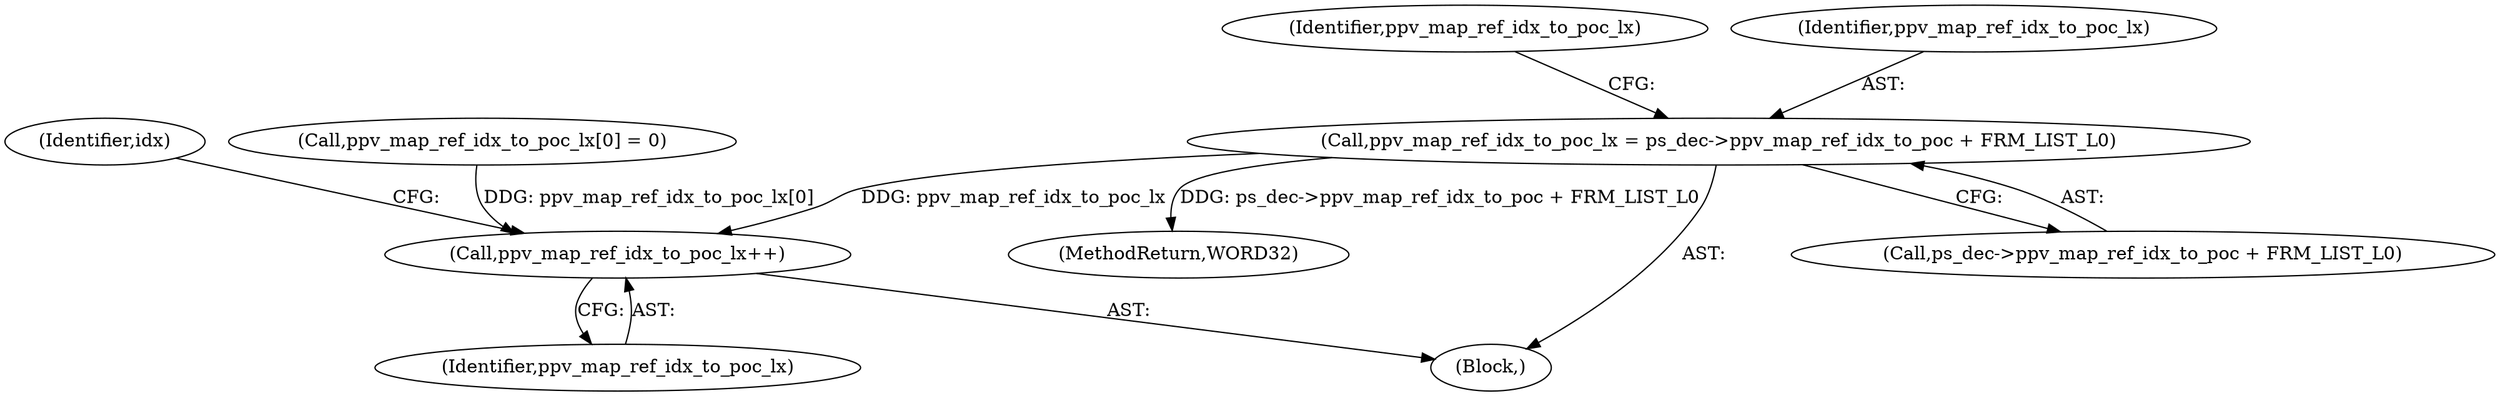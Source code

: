 digraph "0_Android_943323f1d9d3dd5c2634deb26cbe72343ca6b3db_0@integer" {
"1000482" [label="(Call,ppv_map_ref_idx_to_poc_lx = ps_dec->ppv_map_ref_idx_to_poc + FRM_LIST_L0)"];
"1000494" [label="(Call,ppv_map_ref_idx_to_poc_lx++)"];
"1001224" [label="(MethodReturn,WORD32)"];
"1000498" [label="(Identifier,idx)"];
"1000495" [label="(Identifier,ppv_map_ref_idx_to_poc_lx)"];
"1000491" [label="(Identifier,ppv_map_ref_idx_to_poc_lx)"];
"1000482" [label="(Call,ppv_map_ref_idx_to_poc_lx = ps_dec->ppv_map_ref_idx_to_poc + FRM_LIST_L0)"];
"1000483" [label="(Identifier,ppv_map_ref_idx_to_poc_lx)"];
"1000494" [label="(Call,ppv_map_ref_idx_to_poc_lx++)"];
"1000478" [label="(Block,)"];
"1000484" [label="(Call,ps_dec->ppv_map_ref_idx_to_poc + FRM_LIST_L0)"];
"1000489" [label="(Call,ppv_map_ref_idx_to_poc_lx[0] = 0)"];
"1000482" -> "1000478"  [label="AST: "];
"1000482" -> "1000484"  [label="CFG: "];
"1000483" -> "1000482"  [label="AST: "];
"1000484" -> "1000482"  [label="AST: "];
"1000491" -> "1000482"  [label="CFG: "];
"1000482" -> "1001224"  [label="DDG: ps_dec->ppv_map_ref_idx_to_poc + FRM_LIST_L0"];
"1000482" -> "1000494"  [label="DDG: ppv_map_ref_idx_to_poc_lx"];
"1000494" -> "1000478"  [label="AST: "];
"1000494" -> "1000495"  [label="CFG: "];
"1000495" -> "1000494"  [label="AST: "];
"1000498" -> "1000494"  [label="CFG: "];
"1000489" -> "1000494"  [label="DDG: ppv_map_ref_idx_to_poc_lx[0]"];
}
